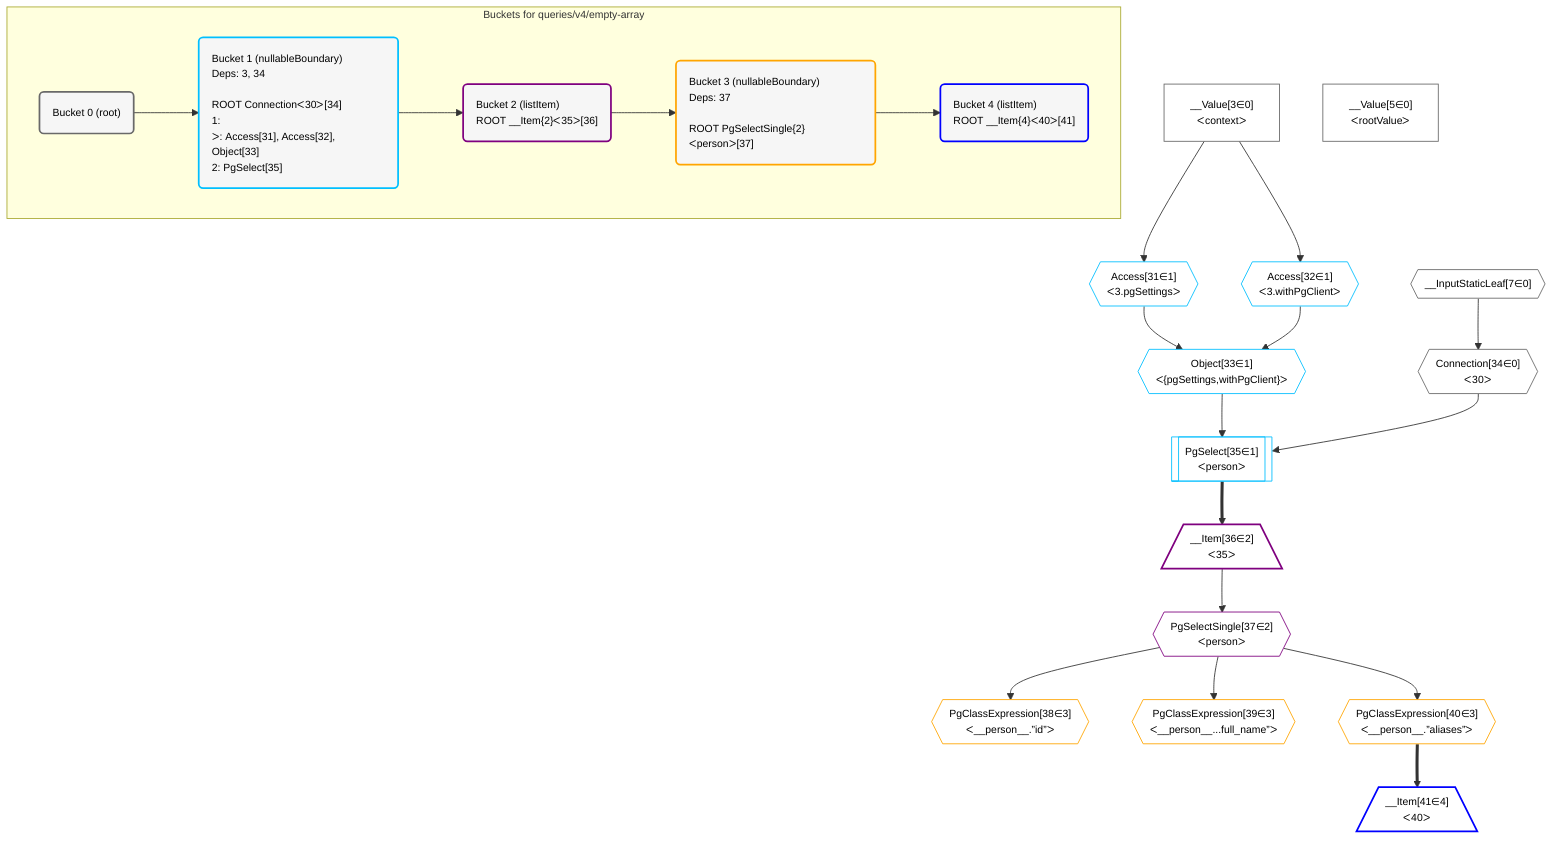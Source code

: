 %%{init: {'themeVariables': { 'fontSize': '12px'}}}%%
graph TD
    classDef path fill:#eee,stroke:#000,color:#000
    classDef plan fill:#fff,stroke-width:1px,color:#000
    classDef itemplan fill:#fff,stroke-width:2px,color:#000
    classDef unbatchedplan fill:#dff,stroke-width:1px,color:#000
    classDef sideeffectplan fill:#fcc,stroke-width:2px,color:#000
    classDef bucket fill:#f6f6f6,color:#000,stroke-width:2px,text-align:left


    %% define steps
    __Value3["__Value[3∈0]<br />ᐸcontextᐳ"]:::plan
    __Value5["__Value[5∈0]<br />ᐸrootValueᐳ"]:::plan
    __InputStaticLeaf7{{"__InputStaticLeaf[7∈0]"}}:::plan
    Access31{{"Access[31∈1]<br />ᐸ3.pgSettingsᐳ"}}:::plan
    Access32{{"Access[32∈1]<br />ᐸ3.withPgClientᐳ"}}:::plan
    Object33{{"Object[33∈1]<br />ᐸ{pgSettings,withPgClient}ᐳ"}}:::plan
    Connection34{{"Connection[34∈0]<br />ᐸ30ᐳ"}}:::plan
    PgSelect35[["PgSelect[35∈1]<br />ᐸpersonᐳ"]]:::plan
    __Item36[/"__Item[36∈2]<br />ᐸ35ᐳ"\]:::itemplan
    PgSelectSingle37{{"PgSelectSingle[37∈2]<br />ᐸpersonᐳ"}}:::plan
    PgClassExpression38{{"PgClassExpression[38∈3]<br />ᐸ__person__.”id”ᐳ"}}:::plan
    PgClassExpression39{{"PgClassExpression[39∈3]<br />ᐸ__person__...full_name”ᐳ"}}:::plan
    PgClassExpression40{{"PgClassExpression[40∈3]<br />ᐸ__person__.”aliases”ᐳ"}}:::plan
    __Item41[/"__Item[41∈4]<br />ᐸ40ᐳ"\]:::itemplan

    %% plan dependencies
    __Value3 --> Access31
    __Value3 --> Access32
    Access31 & Access32 --> Object33
    __InputStaticLeaf7 --> Connection34
    Object33 & Connection34 --> PgSelect35
    PgSelect35 ==> __Item36
    __Item36 --> PgSelectSingle37
    PgSelectSingle37 --> PgClassExpression38
    PgSelectSingle37 --> PgClassExpression39
    PgSelectSingle37 --> PgClassExpression40
    PgClassExpression40 ==> __Item41

    subgraph "Buckets for queries/v4/empty-array"
    Bucket0("Bucket 0 (root)"):::bucket
    classDef bucket0 stroke:#696969
    class Bucket0,__Value3,__Value5,__InputStaticLeaf7,Connection34 bucket0
    Bucket1("Bucket 1 (nullableBoundary)<br />Deps: 3, 34<br /><br />ROOT Connectionᐸ30ᐳ[34]<br />1: <br />ᐳ: Access[31], Access[32], Object[33]<br />2: PgSelect[35]"):::bucket
    classDef bucket1 stroke:#00bfff
    class Bucket1,Access31,Access32,Object33,PgSelect35 bucket1
    Bucket2("Bucket 2 (listItem)<br />ROOT __Item{2}ᐸ35ᐳ[36]"):::bucket
    classDef bucket2 stroke:#7f007f
    class Bucket2,__Item36,PgSelectSingle37 bucket2
    Bucket3("Bucket 3 (nullableBoundary)<br />Deps: 37<br /><br />ROOT PgSelectSingle{2}ᐸpersonᐳ[37]"):::bucket
    classDef bucket3 stroke:#ffa500
    class Bucket3,PgClassExpression38,PgClassExpression39,PgClassExpression40 bucket3
    Bucket4("Bucket 4 (listItem)<br />ROOT __Item{4}ᐸ40ᐳ[41]"):::bucket
    classDef bucket4 stroke:#0000ff
    class Bucket4,__Item41 bucket4
    Bucket0 --> Bucket1
    Bucket1 --> Bucket2
    Bucket2 --> Bucket3
    Bucket3 --> Bucket4
    end